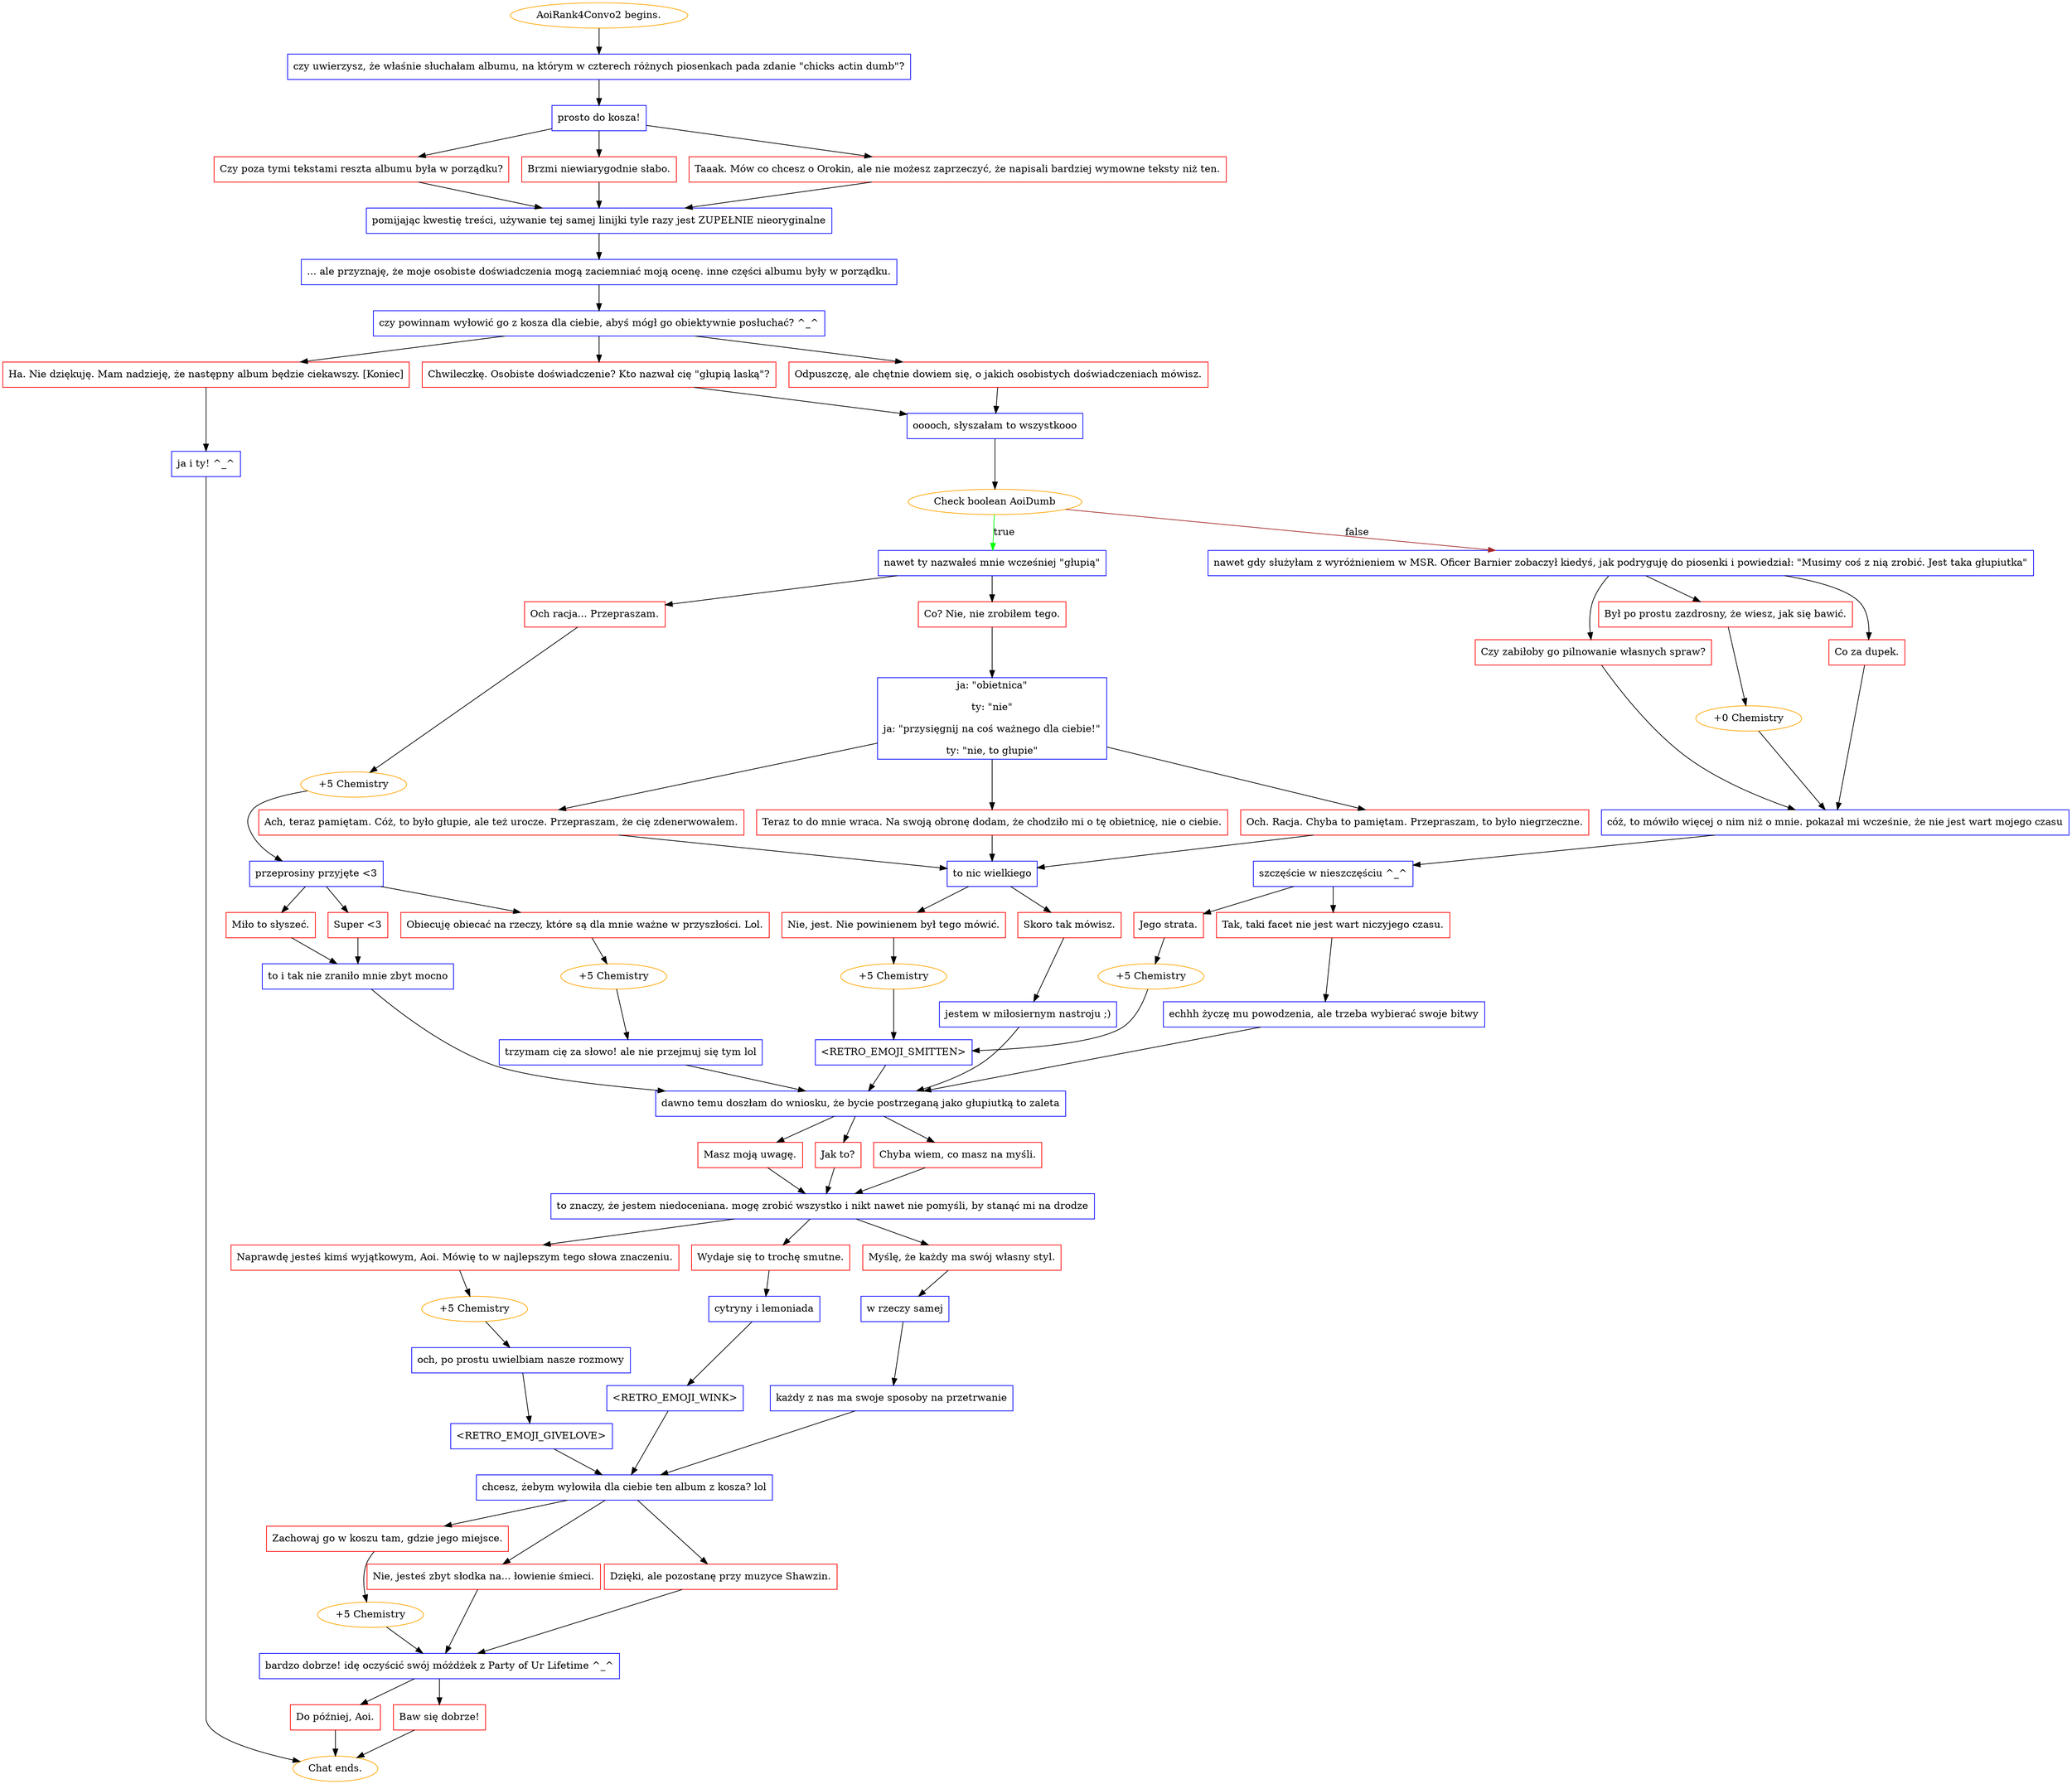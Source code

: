 digraph {
	"AoiRank4Convo2 begins." [color=orange];
		"AoiRank4Convo2 begins." -> j3219368534;
	j3219368534 [label="czy uwierzysz, że właśnie słuchałam albumu, na którym w czterech różnych piosenkach pada zdanie \"chicks actin dumb\"?",shape=box,color=blue];
		j3219368534 -> j3205892068;
	j3205892068 [label="prosto do kosza!",shape=box,color=blue];
		j3205892068 -> j2584290989;
		j3205892068 -> j3012000864;
		j3205892068 -> j170778852;
	j2584290989 [label="Czy poza tymi tekstami reszta albumu była w porządku?",shape=box,color=red];
		j2584290989 -> j554208509;
	j3012000864 [label="Brzmi niewiarygodnie słabo.",shape=box,color=red];
		j3012000864 -> j554208509;
	j170778852 [label="Taaak. Mów co chcesz o Orokin, ale nie możesz zaprzeczyć, że napisali bardziej wymowne teksty niż ten.",shape=box,color=red];
		j170778852 -> j554208509;
	j554208509 [label="pomijając kwestię treści, używanie tej samej linijki tyle razy jest ZUPEŁNIE nieoryginalne",shape=box,color=blue];
		j554208509 -> j3600443152;
	j3600443152 [label="... ale przyznaję, że moje osobiste doświadczenia mogą zaciemniać moją ocenę. inne części albumu były w porządku.",shape=box,color=blue];
		j3600443152 -> j3867228387;
	j3867228387 [label="czy powinnam wyłowić go z kosza dla ciebie, abyś mógł go obiektywnie posłuchać? ^_^",shape=box,color=blue];
		j3867228387 -> j3975414521;
		j3867228387 -> j1988250938;
		j3867228387 -> j3342668545;
	j3975414521 [label="Odpuszczę, ale chętnie dowiem się, o jakich osobistych doświadczeniach mówisz.",shape=box,color=red];
		j3975414521 -> j3381709046;
	j1988250938 [label="Chwileczkę. Osobiste doświadczenie? Kto nazwał cię \"głupią laską\"?",shape=box,color=red];
		j1988250938 -> j3381709046;
	j3342668545 [label="Ha. Nie dziękuję. Mam nadzieję, że następny album będzie ciekawszy. [Koniec]",shape=box,color=red];
		j3342668545 -> j4211418327;
	j3381709046 [label="ooooch, słyszałam to wszystkooo",shape=box,color=blue];
		j3381709046 -> j627210173;
	j4211418327 [label="ja i ty! ^_^",shape=box,color=blue];
		j4211418327 -> "Chat ends.";
	j627210173 [label="Check boolean AoiDumb",color=orange];
		j627210173 -> j1699905016 [label=true,color=green];
		j627210173 -> j3159915278 [label=false,color=brown];
	"Chat ends." [color=orange];
	j1699905016 [label="nawet ty nazwałeś mnie wcześniej \"głupią\"",shape=box,color=blue];
		j1699905016 -> j1037636431;
		j1699905016 -> j3679203786;
	j3159915278 [label="nawet gdy służyłam z wyróżnieniem w MSR. Oficer Barnier zobaczył kiedyś, jak podryguję do piosenki i powiedział: \"Musimy coś z nią zrobić. Jest taka głupiutka\"",shape=box,color=blue];
		j3159915278 -> j3368599086;
		j3159915278 -> j809854957;
		j3159915278 -> j2188003977;
	j1037636431 [label="Co? Nie, nie zrobiłem tego.",shape=box,color=red];
		j1037636431 -> j231765538;
	j3679203786 [label="Och racja... Przepraszam.",shape=box,color=red];
		j3679203786 -> j1152523212;
	j3368599086 [label="Co za dupek.",shape=box,color=red];
		j3368599086 -> j1905779751;
	j809854957 [label="Był po prostu zazdrosny, że wiesz, jak się bawić.",shape=box,color=red];
		j809854957 -> j108316839;
	j2188003977 [label="Czy zabiłoby go pilnowanie własnych spraw?",shape=box,color=red];
		j2188003977 -> j1905779751;
	j231765538 [label="ja: \"obietnica\"
ty: \"nie\"
ja: \"przysięgnij na coś ważnego dla ciebie!\"
ty: \"nie, to głupie\"",shape=box,color=blue];
		j231765538 -> j1963048775;
		j231765538 -> j1416467627;
		j231765538 -> j2623593914;
	j1152523212 [label="+5 Chemistry",color=orange];
		j1152523212 -> j3372250102;
	j1905779751 [label="cóż, to mówiło więcej o nim niż o mnie. pokazał mi wcześnie, że nie jest wart mojego czasu",shape=box,color=blue];
		j1905779751 -> j2371924881;
	j108316839 [label="+0 Chemistry",color=orange];
		j108316839 -> j1905779751;
	j1963048775 [label="Teraz to do mnie wraca. Na swoją obronę dodam, że chodziło mi o tę obietnicę, nie o ciebie.",shape=box,color=red];
		j1963048775 -> j1023497822;
	j1416467627 [label="Och. Racja. Chyba to pamiętam. Przepraszam, to było niegrzeczne.",shape=box,color=red];
		j1416467627 -> j1023497822;
	j2623593914 [label="Ach, teraz pamiętam. Cóż, to było głupie, ale też urocze. Przepraszam, że cię zdenerwowałem.",shape=box,color=red];
		j2623593914 -> j1023497822;
	j3372250102 [label="przeprosiny przyjęte <3",shape=box,color=blue];
		j3372250102 -> j2129696003;
		j3372250102 -> j1530616437;
		j3372250102 -> j3365002206;
	j2371924881 [label="szczęście w nieszczęściu ^_^",shape=box,color=blue];
		j2371924881 -> j638149289;
		j2371924881 -> j1374105402;
	j1023497822 [label="to nic wielkiego",shape=box,color=blue];
		j1023497822 -> j3534990003;
		j1023497822 -> j2989940054;
	j2129696003 [label="Obiecuję obiecać na rzeczy, które są dla mnie ważne w przyszłości. Lol.",shape=box,color=red];
		j2129696003 -> j952029598;
	j1530616437 [label="Super <3",shape=box,color=red];
		j1530616437 -> j12066593;
	j3365002206 [label="Miło to słyszeć.",shape=box,color=red];
		j3365002206 -> j12066593;
	j638149289 [label="Jego strata.",shape=box,color=red];
		j638149289 -> j3423046222;
	j1374105402 [label="Tak, taki facet nie jest wart niczyjego czasu.",shape=box,color=red];
		j1374105402 -> j218024330;
	j3534990003 [label="Nie, jest. Nie powinienem był tego mówić.",shape=box,color=red];
		j3534990003 -> j348855192;
	j2989940054 [label="Skoro tak mówisz.",shape=box,color=red];
		j2989940054 -> j2104323719;
	j952029598 [label="+5 Chemistry",color=orange];
		j952029598 -> j2485495824;
	j12066593 [label="to i tak nie zraniło mnie zbyt mocno",shape=box,color=blue];
		j12066593 -> j1563721529;
	j3423046222 [label="+5 Chemistry",color=orange];
		j3423046222 -> j644927154;
	j218024330 [label="echhh życzę mu powodzenia, ale trzeba wybierać swoje bitwy",shape=box,color=blue];
		j218024330 -> j1563721529;
	j348855192 [label="+5 Chemistry",color=orange];
		j348855192 -> j644927154;
	j2104323719 [label="jestem w miłosiernym nastroju ;)",shape=box,color=blue];
		j2104323719 -> j1563721529;
	j2485495824 [label="trzymam cię za słowo! ale nie przejmuj się tym lol",shape=box,color=blue];
		j2485495824 -> j1563721529;
	j1563721529 [label="dawno temu doszłam do wniosku, że bycie postrzeganą jako głupiutką to zaleta",shape=box,color=blue];
		j1563721529 -> j1850527147;
		j1563721529 -> j1115304649;
		j1563721529 -> j963337122;
	j644927154 [label="<RETRO_EMOJI_SMITTEN>",shape=box,color=blue];
		j644927154 -> j1563721529;
	j1850527147 [label="Jak to?",shape=box,color=red];
		j1850527147 -> j995732553;
	j1115304649 [label="Chyba wiem, co masz na myśli.",shape=box,color=red];
		j1115304649 -> j995732553;
	j963337122 [label="Masz moją uwagę.",shape=box,color=red];
		j963337122 -> j995732553;
	j995732553 [label="to znaczy, że jestem niedoceniana. mogę zrobić wszystko i nikt nawet nie pomyśli, by stanąć mi na drodze",shape=box,color=blue];
		j995732553 -> j1967584304;
		j995732553 -> j1222663322;
		j995732553 -> j104988832;
	j1967584304 [label="Wydaje się to trochę smutne.",shape=box,color=red];
		j1967584304 -> j3975800954;
	j1222663322 [label="Naprawdę jesteś kimś wyjątkowym, Aoi. Mówię to w najlepszym tego słowa znaczeniu.",shape=box,color=red];
		j1222663322 -> j3621689126;
	j104988832 [label="Myślę, że każdy ma swój własny styl.",shape=box,color=red];
		j104988832 -> j4069354340;
	j3975800954 [label="cytryny i lemoniada",shape=box,color=blue];
		j3975800954 -> j2860931430;
	j3621689126 [label="+5 Chemistry",color=orange];
		j3621689126 -> j2891252937;
	j4069354340 [label="w rzeczy samej",shape=box,color=blue];
		j4069354340 -> j2217401528;
	j2860931430 [label="<RETRO_EMOJI_WINK>",shape=box,color=blue];
		j2860931430 -> j1627704526;
	j2891252937 [label="och, po prostu uwielbiam nasze rozmowy",shape=box,color=blue];
		j2891252937 -> j1784460936;
	j2217401528 [label="każdy z nas ma swoje sposoby na przetrwanie",shape=box,color=blue];
		j2217401528 -> j1627704526;
	j1627704526 [label="chcesz, żebym wyłowiła dla ciebie ten album z kosza? lol",shape=box,color=blue];
		j1627704526 -> j1375868887;
		j1627704526 -> j2911233777;
		j1627704526 -> j85344327;
	j1784460936 [label="<RETRO_EMOJI_GIVELOVE>",shape=box,color=blue];
		j1784460936 -> j1627704526;
	j1375868887 [label="Nie, jesteś zbyt słodka na... łowienie śmieci.",shape=box,color=red];
		j1375868887 -> j2482817875;
	j2911233777 [label="Zachowaj go w koszu tam, gdzie jego miejsce.",shape=box,color=red];
		j2911233777 -> j738974469;
	j85344327 [label="Dzięki, ale pozostanę przy muzyce Shawzin.",shape=box,color=red];
		j85344327 -> j2482817875;
	j2482817875 [label="bardzo dobrze! idę oczyścić swój móżdżek z Party of Ur Lifetime ^_^",shape=box,color=blue];
		j2482817875 -> j2496864320;
		j2482817875 -> j1617278892;
	j738974469 [label="+5 Chemistry",color=orange];
		j738974469 -> j2482817875;
	j2496864320 [label="Baw się dobrze!",shape=box,color=red];
		j2496864320 -> "Chat ends.";
	j1617278892 [label="Do później, Aoi.",shape=box,color=red];
		j1617278892 -> "Chat ends.";
}